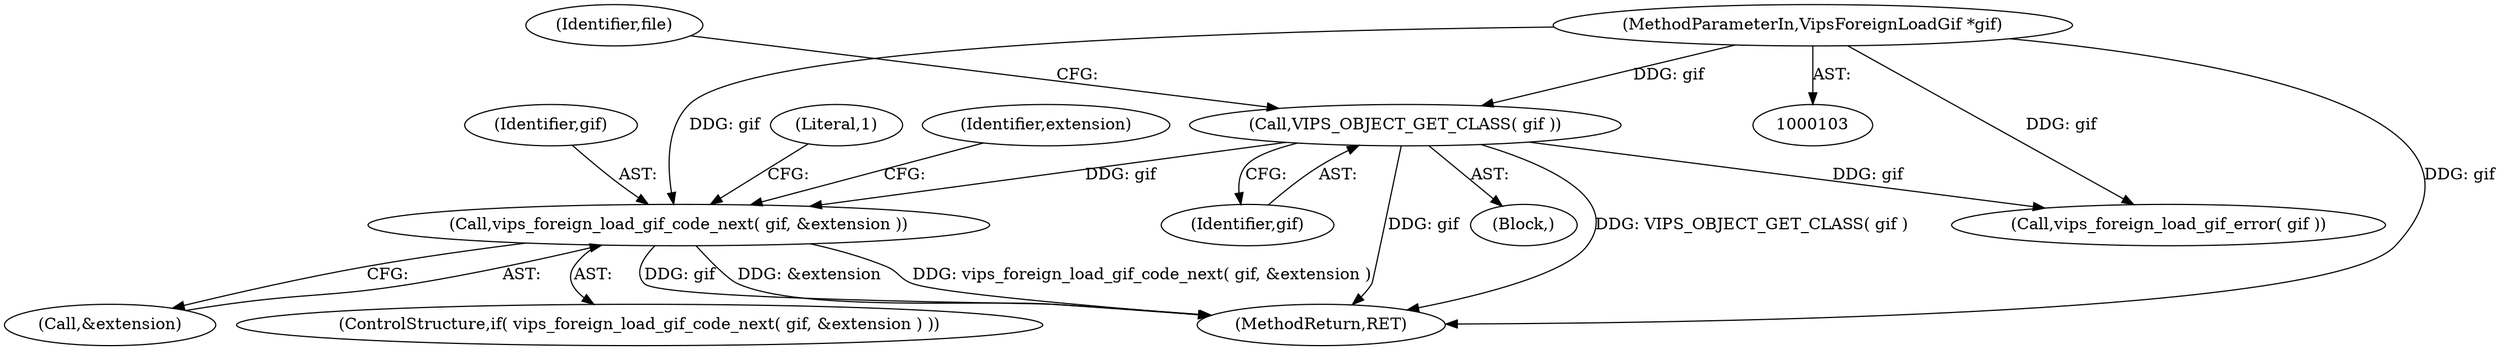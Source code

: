 digraph "0_libvips_ce684dd008532ea0bf9d4a1d89bacb35f4a83f4d@pointer" {
"1000291" [label="(Call,vips_foreign_load_gif_code_next( gif, &extension ))"];
"1000106" [label="(Call,VIPS_OBJECT_GET_CLASS( gif ))"];
"1000104" [label="(MethodParameterIn,VipsForeignLoadGif *gif)"];
"1000104" [label="(MethodParameterIn,VipsForeignLoadGif *gif)"];
"1000303" [label="(MethodReturn,RET)"];
"1000106" [label="(Call,VIPS_OBJECT_GET_CLASS( gif ))"];
"1000292" [label="(Identifier,gif)"];
"1000291" [label="(Call,vips_foreign_load_gif_code_next( gif, &extension ))"];
"1000297" [label="(Literal,1)"];
"1000105" [label="(Block,)"];
"1000110" [label="(Identifier,file)"];
"1000124" [label="(Call,vips_foreign_load_gif_error( gif ))"];
"1000299" [label="(Identifier,extension)"];
"1000290" [label="(ControlStructure,if( vips_foreign_load_gif_code_next( gif, &extension ) ))"];
"1000293" [label="(Call,&extension)"];
"1000107" [label="(Identifier,gif)"];
"1000291" -> "1000290"  [label="AST: "];
"1000291" -> "1000293"  [label="CFG: "];
"1000292" -> "1000291"  [label="AST: "];
"1000293" -> "1000291"  [label="AST: "];
"1000299" -> "1000291"  [label="CFG: "];
"1000297" -> "1000291"  [label="CFG: "];
"1000291" -> "1000303"  [label="DDG: vips_foreign_load_gif_code_next( gif, &extension )"];
"1000291" -> "1000303"  [label="DDG: gif"];
"1000291" -> "1000303"  [label="DDG: &extension"];
"1000106" -> "1000291"  [label="DDG: gif"];
"1000104" -> "1000291"  [label="DDG: gif"];
"1000106" -> "1000105"  [label="AST: "];
"1000106" -> "1000107"  [label="CFG: "];
"1000107" -> "1000106"  [label="AST: "];
"1000110" -> "1000106"  [label="CFG: "];
"1000106" -> "1000303"  [label="DDG: gif"];
"1000106" -> "1000303"  [label="DDG: VIPS_OBJECT_GET_CLASS( gif )"];
"1000104" -> "1000106"  [label="DDG: gif"];
"1000106" -> "1000124"  [label="DDG: gif"];
"1000104" -> "1000103"  [label="AST: "];
"1000104" -> "1000303"  [label="DDG: gif"];
"1000104" -> "1000124"  [label="DDG: gif"];
}
